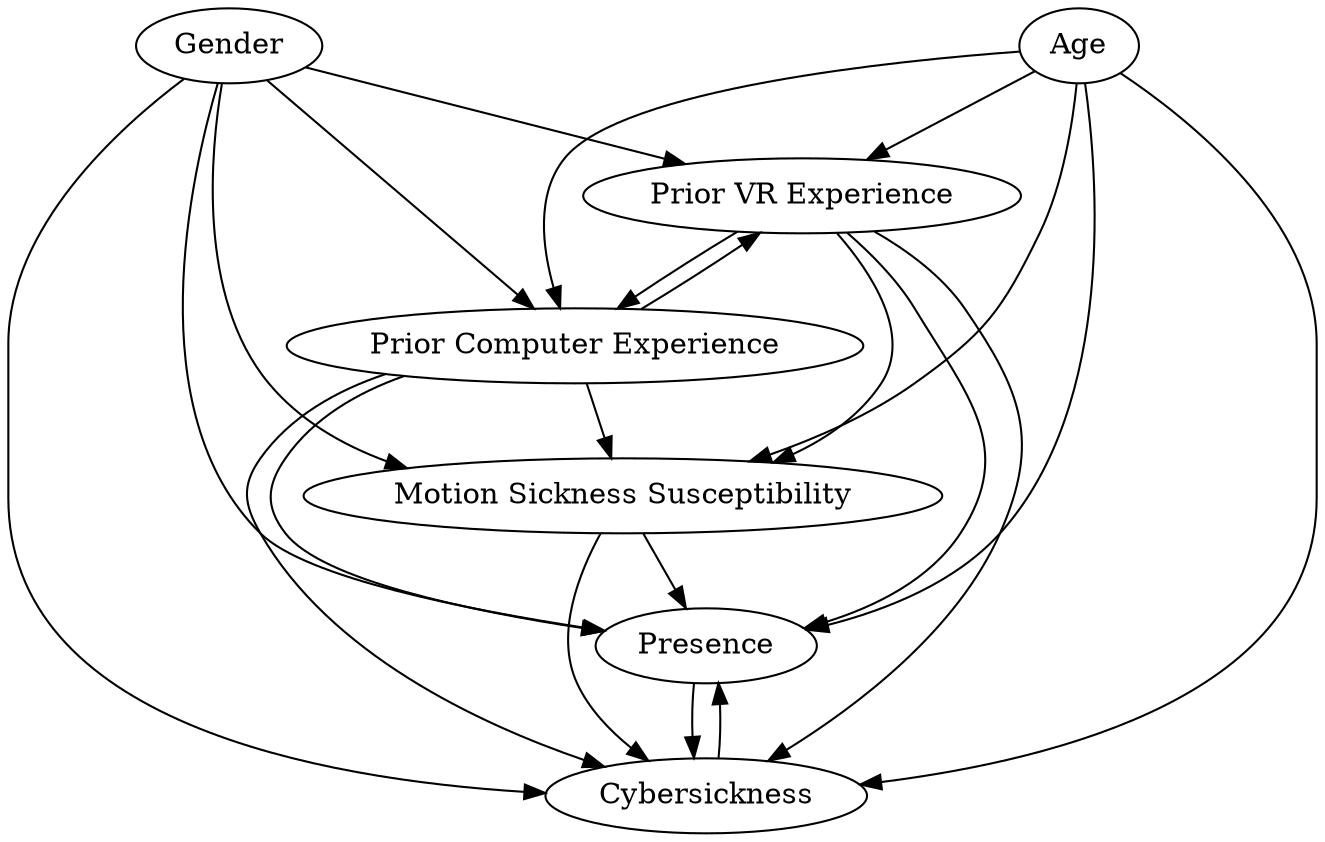 digraph Knight_Arns_2006 {
"Presence" -> "Cybersickness" [type="sn"]
"Cybersickness" -> "Presence" [type="sn"]
"Gender" -> "Cybersickness" [type="a"]
"Age" -> "Cybersickness" [type="sp"]
"Prior VR Experience" -> "Cybersickness" [type="s"]
"Gender" -> "Prior VR Experience" [type="m"]
"Age" -> "Prior VR Experience" [type="m"]
"Gender" -> "Presence" [type="m"]
"Age" -> "Presence" [type="m"]
"Prior VR Experience" -> "Presence" [type="m"]
"Motion Sickness Susceptibility" -> "Cybersickness" [type="sp"]
"Motion Sickness Susceptibility" -> "Presence" [type="m"]
"Prior Computer Experience" -> "Presence" [type="m"]
"Prior Computer Experience" -> "Cybersickness" [type="sn"]
"Prior VR Experience" -> "Prior Computer Experience" [type="m"]
"Prior Computer Experience" -> "Prior VR Experience" [type="m"]
"Prior Computer Experience" -> "Motion Sickness Susceptibility" [type="m"]
"Prior VR Experience" -> "Motion Sickness Susceptibility" [type="m"]
"Gender" -> "Prior Computer Experience" [type="m"]
"Gender" -> "Motion Sickness Susceptibility" [type="m"]
"Age" -> "Prior Computer Experience" [type="m"]
"Age" -> "Motion Sickness Susceptibility" [type="m"]
}

